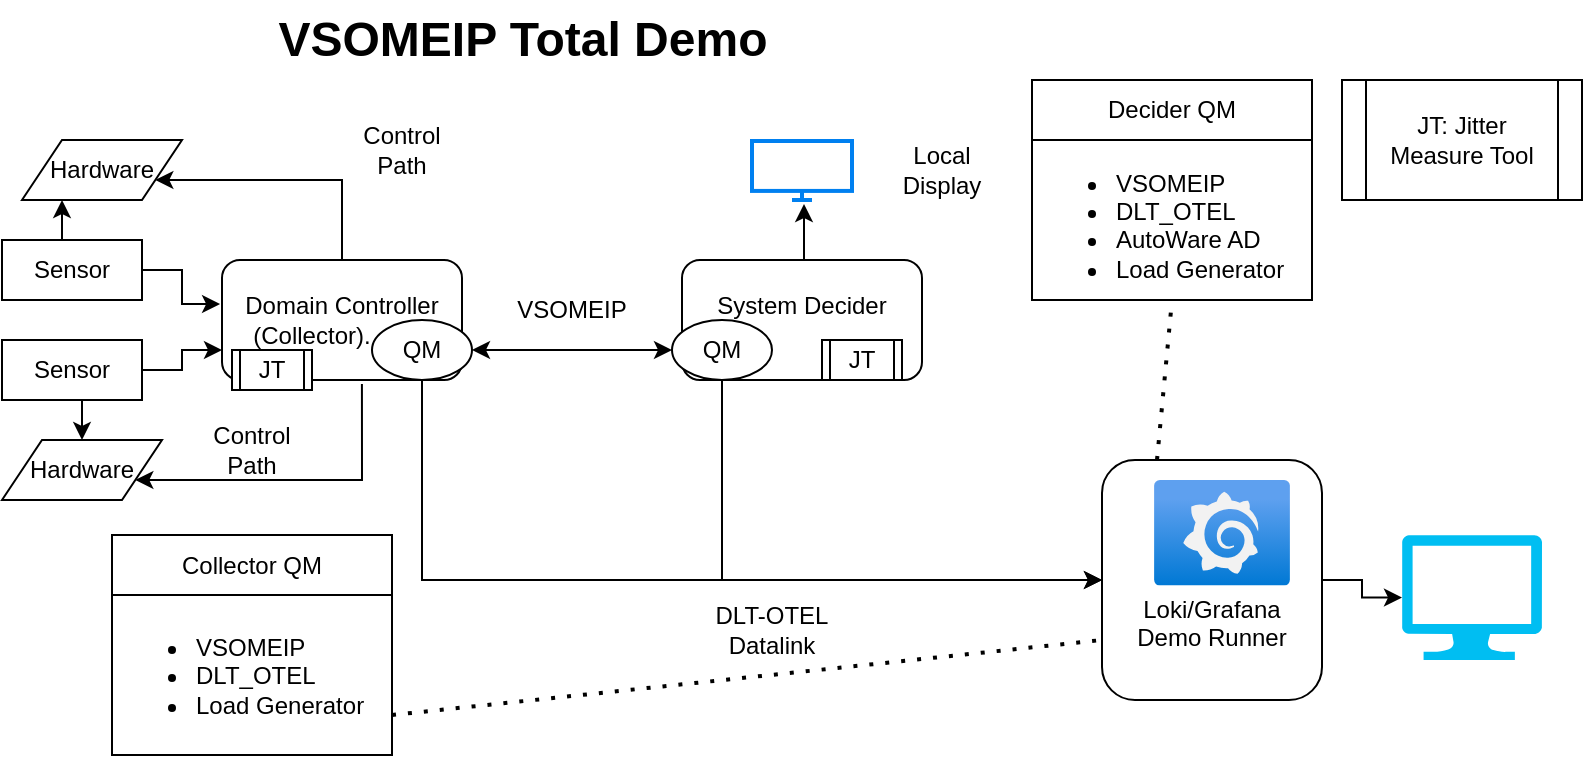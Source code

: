 <mxfile version="26.1.1">
  <diagram name="Page-1" id="47uw62k2DX8FrtbEl8Bh">
    <mxGraphModel dx="922" dy="622" grid="1" gridSize="10" guides="1" tooltips="1" connect="1" arrows="1" fold="1" page="1" pageScale="1" pageWidth="850" pageHeight="1100" math="0" shadow="0">
      <root>
        <mxCell id="0" />
        <mxCell id="1" parent="0" />
        <mxCell id="JFALsLwdeSYhTvg4Bosl-62" style="edgeStyle=orthogonalEdgeStyle;rounded=0;orthogonalLoop=1;jettySize=auto;html=1;exitX=0.5;exitY=0;exitDx=0;exitDy=0;entryX=0.25;entryY=1;entryDx=0;entryDy=0;" edge="1" parent="1" source="JFALsLwdeSYhTvg4Bosl-63" target="JFALsLwdeSYhTvg4Bosl-74">
          <mxGeometry relative="1" as="geometry" />
        </mxCell>
        <mxCell id="JFALsLwdeSYhTvg4Bosl-63" value="Sensor" style="rounded=0;whiteSpace=wrap;html=1;" vertex="1" parent="1">
          <mxGeometry x="40" y="120" width="70" height="30" as="geometry" />
        </mxCell>
        <mxCell id="JFALsLwdeSYhTvg4Bosl-64" style="edgeStyle=orthogonalEdgeStyle;rounded=0;orthogonalLoop=1;jettySize=auto;html=1;exitX=1;exitY=0.5;exitDx=0;exitDy=0;entryX=0;entryY=0.75;entryDx=0;entryDy=0;" edge="1" parent="1" source="JFALsLwdeSYhTvg4Bosl-66" target="JFALsLwdeSYhTvg4Bosl-67">
          <mxGeometry relative="1" as="geometry" />
        </mxCell>
        <mxCell id="JFALsLwdeSYhTvg4Bosl-65" style="edgeStyle=orthogonalEdgeStyle;rounded=0;orthogonalLoop=1;jettySize=auto;html=1;exitX=0.5;exitY=1;exitDx=0;exitDy=0;entryX=0.5;entryY=0;entryDx=0;entryDy=0;" edge="1" parent="1" source="JFALsLwdeSYhTvg4Bosl-66" target="JFALsLwdeSYhTvg4Bosl-75">
          <mxGeometry relative="1" as="geometry" />
        </mxCell>
        <mxCell id="JFALsLwdeSYhTvg4Bosl-66" value="Sensor" style="rounded=0;whiteSpace=wrap;html=1;" vertex="1" parent="1">
          <mxGeometry x="40" y="170" width="70" height="30" as="geometry" />
        </mxCell>
        <mxCell id="JFALsLwdeSYhTvg4Bosl-67" value="Domain Controller&lt;div&gt;(Collector).&amp;nbsp; &amp;nbsp; &amp;nbsp; &amp;nbsp; &amp;nbsp;&lt;/div&gt;" style="rounded=1;whiteSpace=wrap;html=1;" vertex="1" parent="1">
          <mxGeometry x="150" y="130" width="120" height="60" as="geometry" />
        </mxCell>
        <mxCell id="JFALsLwdeSYhTvg4Bosl-68" style="edgeStyle=orthogonalEdgeStyle;rounded=0;orthogonalLoop=1;jettySize=auto;html=1;exitX=1;exitY=0.5;exitDx=0;exitDy=0;entryX=-0.008;entryY=0.367;entryDx=0;entryDy=0;entryPerimeter=0;" edge="1" parent="1" source="JFALsLwdeSYhTvg4Bosl-63" target="JFALsLwdeSYhTvg4Bosl-67">
          <mxGeometry relative="1" as="geometry" />
        </mxCell>
        <mxCell id="JFALsLwdeSYhTvg4Bosl-70" value="System Decider&lt;div&gt;&lt;br&gt;&lt;/div&gt;" style="rounded=1;whiteSpace=wrap;html=1;" vertex="1" parent="1">
          <mxGeometry x="380" y="130" width="120" height="60" as="geometry" />
        </mxCell>
        <mxCell id="JFALsLwdeSYhTvg4Bosl-71" value="" style="html=1;verticalLabelPosition=bottom;align=center;labelBackgroundColor=#ffffff;verticalAlign=top;strokeWidth=2;strokeColor=#0080F0;shadow=0;dashed=0;shape=mxgraph.ios7.icons.monitor;" vertex="1" parent="1">
          <mxGeometry x="415" y="70.5" width="50" height="29.5" as="geometry" />
        </mxCell>
        <mxCell id="JFALsLwdeSYhTvg4Bosl-72" value="VSOMEIP" style="text;html=1;align=center;verticalAlign=middle;whiteSpace=wrap;rounded=0;" vertex="1" parent="1">
          <mxGeometry x="295" y="140" width="60" height="30" as="geometry" />
        </mxCell>
        <mxCell id="JFALsLwdeSYhTvg4Bosl-73" style="edgeStyle=orthogonalEdgeStyle;rounded=0;orthogonalLoop=1;jettySize=auto;html=1;exitX=0.5;exitY=0;exitDx=0;exitDy=0;entryX=1;entryY=0.75;entryDx=0;entryDy=0;" edge="1" parent="1" source="JFALsLwdeSYhTvg4Bosl-67" target="JFALsLwdeSYhTvg4Bosl-74">
          <mxGeometry relative="1" as="geometry">
            <Array as="points">
              <mxPoint x="210" y="90" />
            </Array>
          </mxGeometry>
        </mxCell>
        <mxCell id="JFALsLwdeSYhTvg4Bosl-74" value="Hardware" style="shape=parallelogram;perimeter=parallelogramPerimeter;whiteSpace=wrap;html=1;fixedSize=1;" vertex="1" parent="1">
          <mxGeometry x="50" y="70" width="80" height="30" as="geometry" />
        </mxCell>
        <mxCell id="JFALsLwdeSYhTvg4Bosl-75" value="Hardware" style="shape=parallelogram;perimeter=parallelogramPerimeter;whiteSpace=wrap;html=1;fixedSize=1;" vertex="1" parent="1">
          <mxGeometry x="40" y="220" width="80" height="30" as="geometry" />
        </mxCell>
        <mxCell id="JFALsLwdeSYhTvg4Bosl-76" style="edgeStyle=orthogonalEdgeStyle;rounded=0;orthogonalLoop=1;jettySize=auto;html=1;exitX=0.583;exitY=1.033;exitDx=0;exitDy=0;entryX=1;entryY=0.75;entryDx=0;entryDy=0;exitPerimeter=0;" edge="1" parent="1" source="JFALsLwdeSYhTvg4Bosl-67" target="JFALsLwdeSYhTvg4Bosl-75">
          <mxGeometry relative="1" as="geometry">
            <Array as="points">
              <mxPoint x="220" y="240" />
            </Array>
          </mxGeometry>
        </mxCell>
        <mxCell id="JFALsLwdeSYhTvg4Bosl-77" value="Control&lt;div&gt;Path&lt;/div&gt;" style="text;html=1;align=center;verticalAlign=middle;whiteSpace=wrap;rounded=0;" vertex="1" parent="1">
          <mxGeometry x="135" y="210" width="60" height="30" as="geometry" />
        </mxCell>
        <mxCell id="JFALsLwdeSYhTvg4Bosl-78" value="Control&lt;div&gt;Path&lt;/div&gt;" style="text;html=1;align=center;verticalAlign=middle;whiteSpace=wrap;rounded=0;" vertex="1" parent="1">
          <mxGeometry x="210" y="60" width="60" height="30" as="geometry" />
        </mxCell>
        <mxCell id="JFALsLwdeSYhTvg4Bosl-79" style="edgeStyle=orthogonalEdgeStyle;rounded=0;orthogonalLoop=1;jettySize=auto;html=1;exitX=0.5;exitY=0;exitDx=0;exitDy=0;entryX=0.52;entryY=1.068;entryDx=0;entryDy=0;entryPerimeter=0;" edge="1" parent="1" source="JFALsLwdeSYhTvg4Bosl-70" target="JFALsLwdeSYhTvg4Bosl-71">
          <mxGeometry relative="1" as="geometry" />
        </mxCell>
        <mxCell id="JFALsLwdeSYhTvg4Bosl-80" value="Local Display" style="text;html=1;align=center;verticalAlign=middle;whiteSpace=wrap;rounded=0;" vertex="1" parent="1">
          <mxGeometry x="480" y="70" width="60" height="30" as="geometry" />
        </mxCell>
        <mxCell id="JFALsLwdeSYhTvg4Bosl-81" value="&lt;div&gt;&lt;br&gt;&lt;/div&gt;&lt;div&gt;&lt;br&gt;&lt;/div&gt;&lt;div&gt;&lt;br&gt;&lt;/div&gt;&lt;div&gt;Loki/Grafana&lt;/div&gt;&lt;div&gt;Demo Runner&lt;/div&gt;" style="rounded=1;whiteSpace=wrap;html=1;" vertex="1" parent="1">
          <mxGeometry x="590" y="230" width="110" height="120" as="geometry" />
        </mxCell>
        <mxCell id="JFALsLwdeSYhTvg4Bosl-85" value="DLT-OTEL&lt;div&gt;Datalink&lt;/div&gt;" style="text;html=1;align=center;verticalAlign=middle;whiteSpace=wrap;rounded=0;" vertex="1" parent="1">
          <mxGeometry x="395" y="300" width="60" height="30" as="geometry" />
        </mxCell>
        <mxCell id="JFALsLwdeSYhTvg4Bosl-86" value="" style="image;aspect=fixed;html=1;points=[];align=center;fontSize=12;image=img/lib/azure2/other/Grafana.svg;" vertex="1" parent="1">
          <mxGeometry x="616" y="240" width="68" height="52.8" as="geometry" />
        </mxCell>
        <mxCell id="JFALsLwdeSYhTvg4Bosl-87" value="" style="verticalLabelPosition=bottom;html=1;verticalAlign=top;align=center;strokeColor=none;fillColor=#00BEF2;shape=mxgraph.azure.computer;pointerEvents=1;" vertex="1" parent="1">
          <mxGeometry x="740" y="267.5" width="70" height="62.5" as="geometry" />
        </mxCell>
        <mxCell id="JFALsLwdeSYhTvg4Bosl-88" style="edgeStyle=orthogonalEdgeStyle;rounded=0;orthogonalLoop=1;jettySize=auto;html=1;exitX=1;exitY=0.5;exitDx=0;exitDy=0;entryX=0;entryY=0.5;entryDx=0;entryDy=0;entryPerimeter=0;" edge="1" parent="1" source="JFALsLwdeSYhTvg4Bosl-81" target="JFALsLwdeSYhTvg4Bosl-87">
          <mxGeometry relative="1" as="geometry" />
        </mxCell>
        <mxCell id="JFALsLwdeSYhTvg4Bosl-102" style="edgeStyle=orthogonalEdgeStyle;rounded=0;orthogonalLoop=1;jettySize=auto;html=1;exitX=0.5;exitY=1;exitDx=0;exitDy=0;entryX=0;entryY=0.5;entryDx=0;entryDy=0;" edge="1" parent="1" source="JFALsLwdeSYhTvg4Bosl-89" target="JFALsLwdeSYhTvg4Bosl-81">
          <mxGeometry relative="1" as="geometry" />
        </mxCell>
        <mxCell id="JFALsLwdeSYhTvg4Bosl-89" value="QM" style="ellipse;whiteSpace=wrap;html=1;" vertex="1" parent="1">
          <mxGeometry x="225" y="160" width="50" height="30" as="geometry" />
        </mxCell>
        <mxCell id="JFALsLwdeSYhTvg4Bosl-103" style="edgeStyle=orthogonalEdgeStyle;rounded=0;orthogonalLoop=1;jettySize=auto;html=1;exitX=0.5;exitY=1;exitDx=0;exitDy=0;entryX=0;entryY=0.5;entryDx=0;entryDy=0;" edge="1" parent="1" source="JFALsLwdeSYhTvg4Bosl-90" target="JFALsLwdeSYhTvg4Bosl-81">
          <mxGeometry relative="1" as="geometry" />
        </mxCell>
        <mxCell id="JFALsLwdeSYhTvg4Bosl-90" value="QM" style="ellipse;whiteSpace=wrap;html=1;" vertex="1" parent="1">
          <mxGeometry x="375" y="160" width="50" height="30" as="geometry" />
        </mxCell>
        <mxCell id="JFALsLwdeSYhTvg4Bosl-92" value="" style="endArrow=classic;startArrow=classic;html=1;rounded=0;exitX=1;exitY=0.5;exitDx=0;exitDy=0;entryX=0;entryY=0.5;entryDx=0;entryDy=0;" edge="1" parent="1" source="JFALsLwdeSYhTvg4Bosl-89" target="JFALsLwdeSYhTvg4Bosl-90">
          <mxGeometry width="50" height="50" relative="1" as="geometry">
            <mxPoint x="275" y="250" as="sourcePoint" />
            <mxPoint x="325" y="200" as="targetPoint" />
          </mxGeometry>
        </mxCell>
        <mxCell id="JFALsLwdeSYhTvg4Bosl-94" value="Decider QM" style="swimlane;fontStyle=0;childLayout=stackLayout;horizontal=1;startSize=30;horizontalStack=0;resizeParent=1;resizeParentMax=0;resizeLast=0;collapsible=1;marginBottom=0;whiteSpace=wrap;html=1;" vertex="1" parent="1">
          <mxGeometry x="555" y="40" width="140" height="110" as="geometry" />
        </mxCell>
        <mxCell id="JFALsLwdeSYhTvg4Bosl-100" value="&lt;ul&gt;&lt;li&gt;VSOMEIP&lt;/li&gt;&lt;li&gt;DLT_OTEL&lt;/li&gt;&lt;li&gt;AutoWare AD&lt;/li&gt;&lt;li&gt;Load Generator&lt;/li&gt;&lt;/ul&gt;" style="text;strokeColor=none;fillColor=none;html=1;whiteSpace=wrap;verticalAlign=middle;overflow=hidden;" vertex="1" parent="JFALsLwdeSYhTvg4Bosl-94">
          <mxGeometry y="30" width="140" height="80" as="geometry" />
        </mxCell>
        <mxCell id="JFALsLwdeSYhTvg4Bosl-104" value="Collector QM" style="swimlane;fontStyle=0;childLayout=stackLayout;horizontal=1;startSize=30;horizontalStack=0;resizeParent=1;resizeParentMax=0;resizeLast=0;collapsible=1;marginBottom=0;whiteSpace=wrap;html=1;" vertex="1" parent="1">
          <mxGeometry x="95" y="267.5" width="140" height="110" as="geometry" />
        </mxCell>
        <mxCell id="JFALsLwdeSYhTvg4Bosl-105" value="&lt;ul&gt;&lt;li&gt;VSOMEIP&lt;/li&gt;&lt;li&gt;DLT_OTEL&lt;/li&gt;&lt;li&gt;Load Generator&lt;/li&gt;&lt;/ul&gt;" style="text;strokeColor=none;fillColor=none;html=1;whiteSpace=wrap;verticalAlign=middle;overflow=hidden;" vertex="1" parent="JFALsLwdeSYhTvg4Bosl-104">
          <mxGeometry y="30" width="140" height="80" as="geometry" />
        </mxCell>
        <mxCell id="JFALsLwdeSYhTvg4Bosl-106" value="VSOMEIP Total Demo" style="text;strokeColor=none;fillColor=none;html=1;fontSize=24;fontStyle=1;verticalAlign=middle;align=center;" vertex="1" parent="1">
          <mxGeometry x="250" width="100" height="40" as="geometry" />
        </mxCell>
        <mxCell id="JFALsLwdeSYhTvg4Bosl-110" value="" style="endArrow=none;dashed=1;html=1;dashPattern=1 3;strokeWidth=2;rounded=0;entryX=0;entryY=0.75;entryDx=0;entryDy=0;exitX=1;exitY=0.75;exitDx=0;exitDy=0;" edge="1" parent="1" source="JFALsLwdeSYhTvg4Bosl-105" target="JFALsLwdeSYhTvg4Bosl-81">
          <mxGeometry width="50" height="50" relative="1" as="geometry">
            <mxPoint x="440" y="280" as="sourcePoint" />
            <mxPoint x="490" y="230" as="targetPoint" />
          </mxGeometry>
        </mxCell>
        <mxCell id="JFALsLwdeSYhTvg4Bosl-111" value="" style="endArrow=none;dashed=1;html=1;dashPattern=1 3;strokeWidth=2;rounded=0;exitX=0.25;exitY=0;exitDx=0;exitDy=0;entryX=0.5;entryY=1;entryDx=0;entryDy=0;" edge="1" parent="1" source="JFALsLwdeSYhTvg4Bosl-81" target="JFALsLwdeSYhTvg4Bosl-100">
          <mxGeometry width="50" height="50" relative="1" as="geometry">
            <mxPoint x="440" y="280" as="sourcePoint" />
            <mxPoint x="490" y="230" as="targetPoint" />
          </mxGeometry>
        </mxCell>
        <mxCell id="JFALsLwdeSYhTvg4Bosl-116" value="JT" style="shape=process;whiteSpace=wrap;html=1;backgroundOutline=1;" vertex="1" parent="1">
          <mxGeometry x="450" y="170" width="40" height="20" as="geometry" />
        </mxCell>
        <mxCell id="JFALsLwdeSYhTvg4Bosl-117" value="JT" style="shape=process;whiteSpace=wrap;html=1;backgroundOutline=1;" vertex="1" parent="1">
          <mxGeometry x="155" y="175" width="40" height="20" as="geometry" />
        </mxCell>
        <mxCell id="JFALsLwdeSYhTvg4Bosl-118" value="JT: Jitter Measure Tool" style="shape=process;whiteSpace=wrap;html=1;backgroundOutline=1;" vertex="1" parent="1">
          <mxGeometry x="710" y="40" width="120" height="60" as="geometry" />
        </mxCell>
      </root>
    </mxGraphModel>
  </diagram>
</mxfile>
